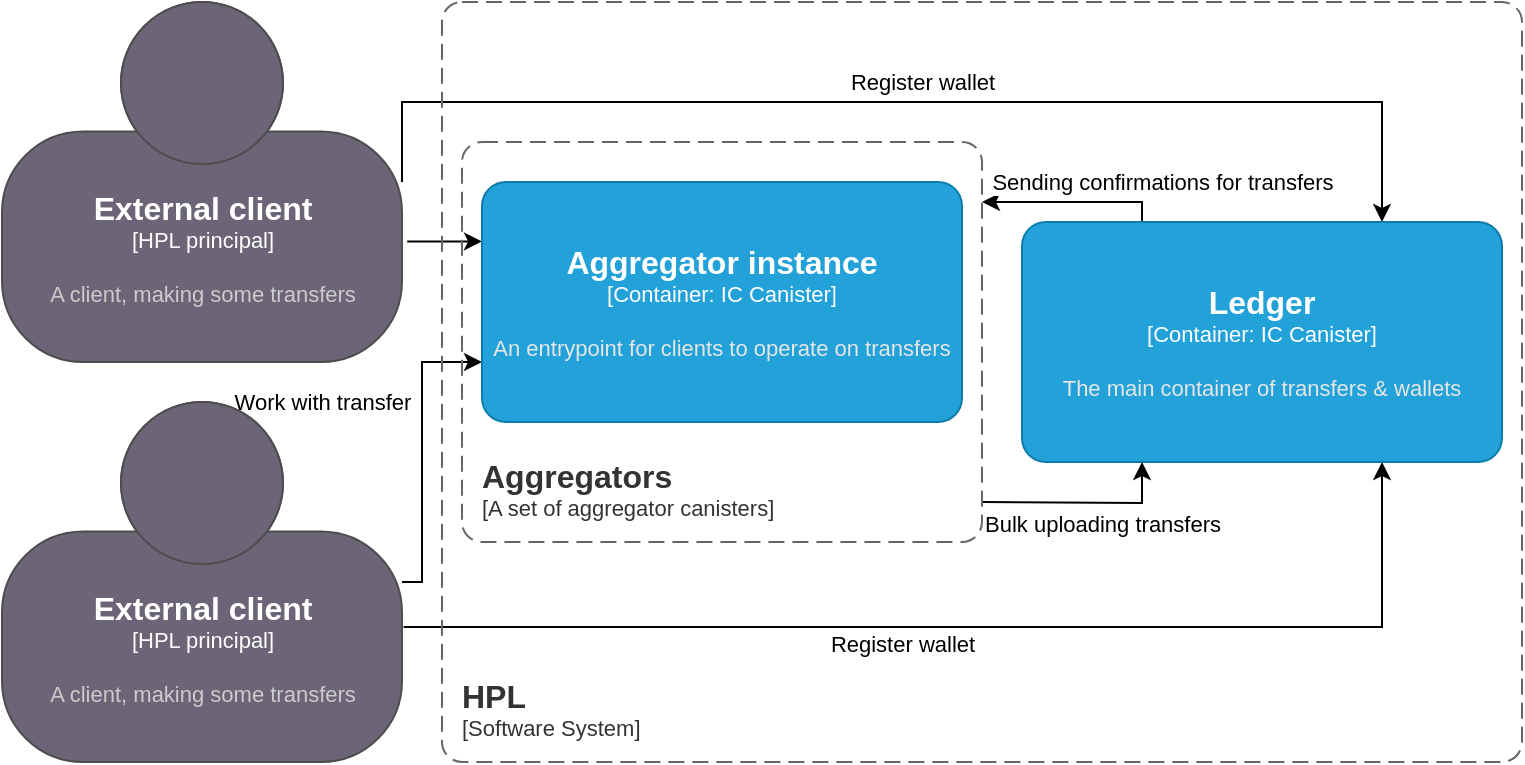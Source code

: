 <mxfile version="20.2.4" type="google"><diagram id="YwZD6RTPOINtWcex51Qw" name="Сторінка-1"><mxGraphModel grid="1" page="1" gridSize="10" guides="1" tooltips="1" connect="1" arrows="1" fold="1" pageScale="1" pageWidth="827" pageHeight="1169" math="0" shadow="0"><root><mxCell id="0"/><mxCell id="1" parent="0"/><mxCell id="AWVKHlQqePKLERDbW-kc-1" value="" style="edgeStyle=orthogonalEdgeStyle;rounded=0;orthogonalLoop=1;jettySize=auto;html=1;entryX=0;entryY=0.25;entryDx=0;entryDy=0;entryPerimeter=0;exitX=1.013;exitY=0.665;exitDx=0;exitDy=0;exitPerimeter=0;" edge="1" parent="1" source="AWVKHlQqePKLERDbW-kc-2" target="AWVKHlQqePKLERDbW-kc-12"><mxGeometry x="0.649" y="-20" relative="1" as="geometry"><mxPoint x="430" y="150" as="targetPoint"/><mxPoint x="20" y="-20" as="offset"/></mxGeometry></mxCell><mxCell id="kHLBItkwtiU_TrkFPDsY-2" style="edgeStyle=orthogonalEdgeStyle;rounded=0;orthogonalLoop=1;jettySize=auto;html=1;entryX=0.75;entryY=0;entryDx=0;entryDy=0;entryPerimeter=0;exitX=1;exitY=0.5;exitDx=0;exitDy=0;exitPerimeter=0;" edge="1" parent="1" source="AWVKHlQqePKLERDbW-kc-2" target="AWVKHlQqePKLERDbW-kc-7"><mxGeometry relative="1" as="geometry"><Array as="points"><mxPoint x="220" y="60"/><mxPoint x="710" y="60"/></Array></mxGeometry></mxCell><mxCell id="kHLBItkwtiU_TrkFPDsY-3" value="Register wallet" style="edgeLabel;html=1;align=center;verticalAlign=middle;resizable=0;points=[];" connectable="0" vertex="1" parent="kHLBItkwtiU_TrkFPDsY-2"><mxGeometry x="0.015" relative="1" as="geometry"><mxPoint y="-10" as="offset"/></mxGeometry></mxCell><object placeholders="1" c4Name="External client" c4Type="HPL principal" c4Description="A client, making some transfers" label="&lt;font style=&quot;font-size: 16px&quot;&gt;&lt;b&gt;%c4Name%&lt;/b&gt;&lt;/font&gt;&lt;div&gt;[%c4Type%]&lt;/div&gt;&lt;br&gt;&lt;div&gt;&lt;font style=&quot;font-size: 11px&quot;&gt;&lt;font color=&quot;#cccccc&quot;&gt;%c4Description%&lt;/font&gt;&lt;/div&gt;" id="AWVKHlQqePKLERDbW-kc-2"><mxCell style="html=1;fontSize=11;dashed=0;whitespace=wrap;fillColor=#6C6477;strokeColor=#4D4D4D;fontColor=#ffffff;shape=mxgraph.c4.person2;align=center;metaEdit=1;points=[[0.5,0,0],[1,0.5,0],[1,0.75,0],[0.75,1,0],[0.5,1,0],[0.25,1,0],[0,0.75,0],[0,0.5,0]];resizable=0;" vertex="1" parent="1"><mxGeometry x="20" y="10" width="200" height="180" as="geometry"/></mxCell></object><mxCell id="AWVKHlQqePKLERDbW-kc-3" value="Work with transfer" style="edgeStyle=orthogonalEdgeStyle;rounded=0;orthogonalLoop=1;jettySize=auto;html=1;entryX=0;entryY=0.75;entryDx=0;entryDy=0;entryPerimeter=0;exitX=1;exitY=0.5;exitDx=0;exitDy=0;exitPerimeter=0;" edge="1" parent="1" source="AWVKHlQqePKLERDbW-kc-4" target="AWVKHlQqePKLERDbW-kc-12"><mxGeometry x="0.333" y="50" relative="1" as="geometry"><mxPoint x="430" y="270" as="targetPoint"/><Array as="points"><mxPoint x="230" y="300"/><mxPoint x="230" y="190"/></Array><mxPoint as="offset"/></mxGeometry></mxCell><mxCell id="kHLBItkwtiU_TrkFPDsY-1" value="Register wallet" style="edgeStyle=orthogonalEdgeStyle;rounded=0;orthogonalLoop=1;jettySize=auto;html=1;entryX=0.75;entryY=1;entryDx=0;entryDy=0;entryPerimeter=0;exitX=1.004;exitY=0.625;exitDx=0;exitDy=0;exitPerimeter=0;" edge="1" parent="1" source="AWVKHlQqePKLERDbW-kc-4" target="AWVKHlQqePKLERDbW-kc-7"><mxGeometry x="-0.128" y="-7" relative="1" as="geometry"><mxPoint y="1" as="offset"/></mxGeometry></mxCell><object placeholders="1" c4Name="External client" c4Type="HPL principal" c4Description="A client, making some transfers" label="&lt;font style=&quot;font-size: 16px&quot;&gt;&lt;b&gt;%c4Name%&lt;/b&gt;&lt;/font&gt;&lt;div&gt;[%c4Type%]&lt;/div&gt;&lt;br&gt;&lt;div&gt;&lt;font style=&quot;font-size: 11px&quot;&gt;&lt;font color=&quot;#cccccc&quot;&gt;%c4Description%&lt;/font&gt;&lt;/div&gt;" id="AWVKHlQqePKLERDbW-kc-4"><mxCell style="html=1;fontSize=11;dashed=0;whitespace=wrap;fillColor=#6C6477;strokeColor=#4D4D4D;fontColor=#ffffff;shape=mxgraph.c4.person2;align=center;metaEdit=1;points=[[0.5,0,0],[1,0.5,0],[1,0.75,0],[0.75,1,0],[0.5,1,0],[0.25,1,0],[0,0.75,0],[0,0.5,0]];resizable=0;" vertex="1" parent="1"><mxGeometry x="20" y="210" width="200" height="180" as="geometry"/></mxCell></object><object placeholders="1" c4Name="HPL" c4Type="SystemScopeBoundary" c4Application="Software System" label="&lt;font style=&quot;font-size: 16px&quot;&gt;&lt;b&gt;&lt;div style=&quot;text-align: left&quot;&gt;%c4Name%&lt;/div&gt;&lt;/b&gt;&lt;/font&gt;&lt;div style=&quot;text-align: left&quot;&gt;[%c4Application%]&lt;/div&gt;" id="AWVKHlQqePKLERDbW-kc-6"><mxCell style="rounded=1;fontSize=11;whiteSpace=wrap;html=1;dashed=1;arcSize=20;fillColor=none;strokeColor=#666666;fontColor=#333333;labelBackgroundColor=none;align=left;verticalAlign=bottom;labelBorderColor=none;spacingTop=0;spacing=10;dashPattern=8 4;metaEdit=1;rotatable=0;perimeter=rectanglePerimeter;noLabel=0;labelPadding=0;allowArrows=0;connectable=0;expand=0;recursiveResize=0;editable=1;pointerEvents=0;absoluteArcSize=1;points=[[0.25,0,0],[0.5,0,0],[0.75,0,0],[1,0.25,0],[1,0.5,0],[1,0.75,0],[0.75,1,0],[0.5,1,0],[0.25,1,0],[0,0.75,0],[0,0.5,0],[0,0.25,0]];" vertex="1" parent="1"><mxGeometry x="240" y="10" width="540" height="380" as="geometry"/></mxCell></object><mxCell id="AWVKHlQqePKLERDbW-kc-18" value="Sending confirmations for transfers" style="edgeStyle=orthogonalEdgeStyle;rounded=0;orthogonalLoop=1;jettySize=auto;html=1;exitX=0.25;exitY=0;exitDx=0;exitDy=0;exitPerimeter=0;" edge="1" parent="1" source="AWVKHlQqePKLERDbW-kc-7"><mxGeometry x="-0.778" y="-14" relative="1" as="geometry"><mxPoint x="510" y="110" as="targetPoint"/><Array as="points"><mxPoint x="590" y="110"/></Array><mxPoint x="10" y="4" as="offset"/></mxGeometry></mxCell><object placeholders="1" c4Name="Ledger" c4Type="Container" c4Technology="IC Canister" c4Description="The main container of transfers &amp; wallets" label="&lt;font style=&quot;font-size: 16px&quot;&gt;&lt;b&gt;%c4Name%&lt;/b&gt;&lt;/font&gt;&lt;div&gt;[%c4Type%: %c4Technology%]&lt;/div&gt;&lt;br&gt;&lt;div&gt;&lt;font style=&quot;font-size: 11px&quot;&gt;&lt;font color=&quot;#E6E6E6&quot;&gt;%c4Description%&lt;/font&gt;&lt;/div&gt;" id="AWVKHlQqePKLERDbW-kc-7"><mxCell style="rounded=1;whiteSpace=wrap;html=1;fontSize=11;labelBackgroundColor=none;fillColor=#23A2D9;fontColor=#ffffff;align=center;arcSize=10;strokeColor=#0E7DAD;metaEdit=1;resizable=0;points=[[0.25,0,0],[0.5,0,0],[0.75,0,0],[1,0.25,0],[1,0.5,0],[1,0.75,0],[0.75,1,0],[0.5,1,0],[0.25,1,0],[0,0.75,0],[0,0.5,0],[0,0.25,0]];" vertex="1" parent="1"><mxGeometry x="530" y="120" width="240" height="120" as="geometry"/></mxCell></object><mxCell id="AWVKHlQqePKLERDbW-kc-15" style="edgeStyle=orthogonalEdgeStyle;rounded=0;orthogonalLoop=1;jettySize=auto;html=1;entryX=0.25;entryY=1;entryDx=0;entryDy=0;entryPerimeter=0;" edge="1" parent="1" target="AWVKHlQqePKLERDbW-kc-7"><mxGeometry relative="1" as="geometry"><mxPoint x="510" y="260" as="sourcePoint"/></mxGeometry></mxCell><mxCell id="AWVKHlQqePKLERDbW-kc-17" value="Bulk uploading transfers" style="edgeLabel;html=1;align=center;verticalAlign=middle;resizable=0;points=[];" connectable="0" vertex="1" parent="AWVKHlQqePKLERDbW-kc-15"><mxGeometry x="-0.082" y="-3" relative="1" as="geometry"><mxPoint x="14" y="7" as="offset"/></mxGeometry></mxCell><object placeholders="1" c4Name="Aggregator instance" c4Type="Container" c4Technology="IC Canister" c4Description="An entrypoint for clients to operate on transfers" label="&lt;font style=&quot;font-size: 16px&quot;&gt;&lt;b&gt;%c4Name%&lt;/b&gt;&lt;/font&gt;&lt;div&gt;[%c4Type%: %c4Technology%]&lt;/div&gt;&lt;br&gt;&lt;div&gt;&lt;font style=&quot;font-size: 11px&quot;&gt;&lt;font color=&quot;#E6E6E6&quot;&gt;%c4Description%&lt;/font&gt;&lt;/div&gt;" id="AWVKHlQqePKLERDbW-kc-12"><mxCell style="rounded=1;whiteSpace=wrap;html=1;fontSize=11;labelBackgroundColor=none;fillColor=#23A2D9;fontColor=#ffffff;align=center;arcSize=10;strokeColor=#0E7DAD;metaEdit=1;resizable=0;points=[[0.25,0,0],[0.5,0,0],[0.75,0,0],[1,0.25,0],[1,0.5,0],[1,0.75,0],[0.75,1,0],[0.5,1,0],[0.25,1,0],[0,0.75,0],[0,0.5,0],[0,0.25,0]];" vertex="1" parent="1"><mxGeometry x="260" y="100" width="240" height="120" as="geometry"/></mxCell></object><object placeholders="1" c4Name="Aggregators" c4Type="SystemScopeBoundary" c4Application="A set of aggregator canisters" label="&lt;font style=&quot;font-size: 16px&quot;&gt;&lt;b&gt;&lt;div style=&quot;text-align: left&quot;&gt;%c4Name%&lt;/div&gt;&lt;/b&gt;&lt;/font&gt;&lt;div style=&quot;text-align: left&quot;&gt;[%c4Application%]&lt;/div&gt;" id="AWVKHlQqePKLERDbW-kc-22"><mxCell style="rounded=1;fontSize=11;whiteSpace=wrap;html=1;dashed=1;arcSize=20;fillColor=none;strokeColor=#666666;fontColor=#333333;labelBackgroundColor=none;align=left;verticalAlign=bottom;labelBorderColor=none;spacingTop=0;spacing=10;dashPattern=8 4;metaEdit=1;rotatable=0;perimeter=rectanglePerimeter;noLabel=0;labelPadding=0;allowArrows=0;connectable=0;expand=0;recursiveResize=0;editable=1;pointerEvents=0;absoluteArcSize=1;points=[[0.25,0,0],[0.5,0,0],[0.75,0,0],[1,0.25,0],[1,0.5,0],[1,0.75,0],[0.75,1,0],[0.5,1,0],[0.25,1,0],[0,0.75,0],[0,0.5,0],[0,0.25,0]];" vertex="1" parent="1"><mxGeometry x="250" y="80" width="260" height="200" as="geometry"/></mxCell></object></root></mxGraphModel></diagram></mxfile>